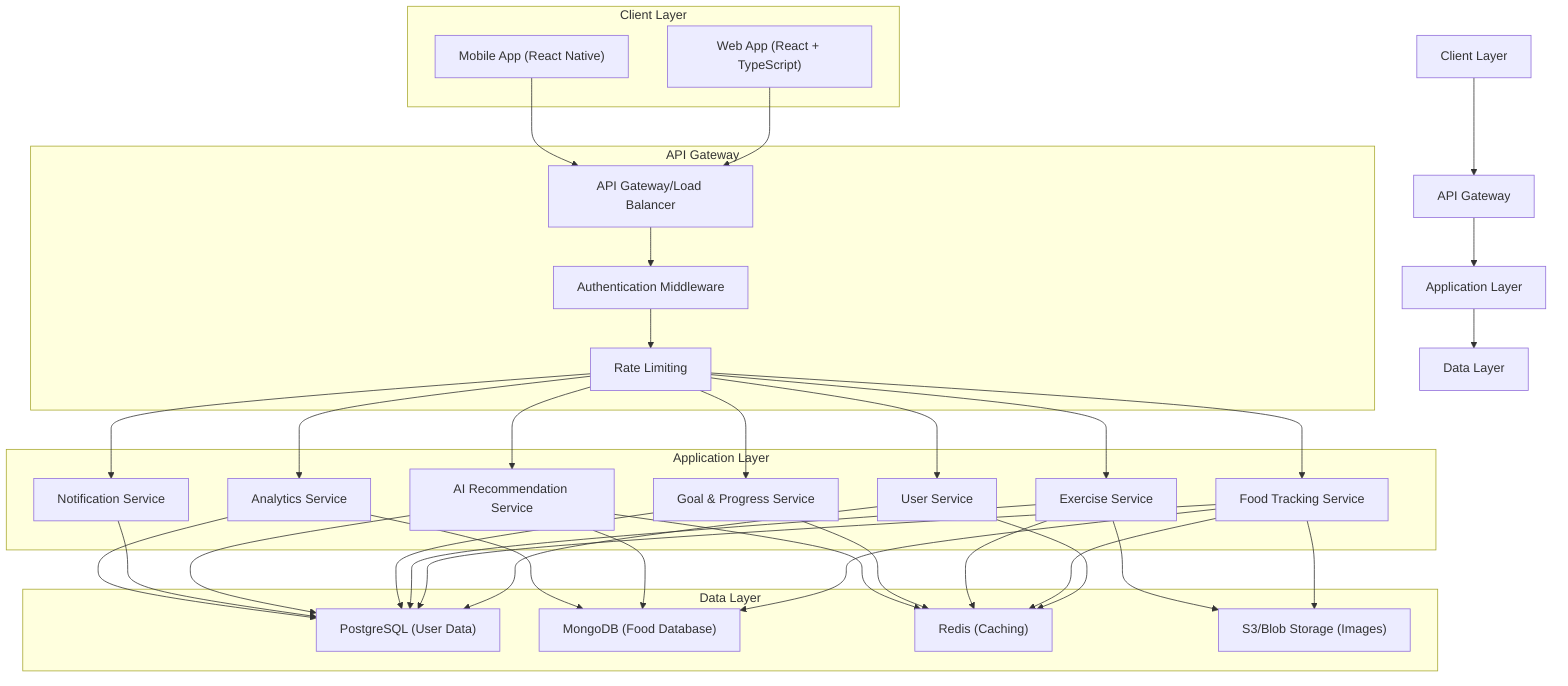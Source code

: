 graph TD;
    A["Client Layer"] --> B["API Gateway"]
    B --> C["Application Layer"]
    C --> D["Data Layer"]
    
    subgraph "Client Layer"
        A1["Web App (React + TypeScript)"]
        A2["Mobile App (React Native)"]
    end
    
    subgraph "API Gateway"
        B1["API Gateway/Load Balancer"]
        B2["Authentication Middleware"]
        B3["Rate Limiting"]
    end
    
    subgraph "Application Layer"
        C1["User Service"]
        C2["Food Tracking Service"]
        C3["Exercise Service"]
        C4["Goal & Progress Service"]
        C5["AI Recommendation Service"]
        C6["Notification Service"]
        C7["Analytics Service"]
    end
    
    subgraph "Data Layer"
        D1["PostgreSQL (User Data)"]
        D2["MongoDB (Food Database)"]
        D3["Redis (Caching)"]
        D4["S3/Blob Storage (Images)"]
    end
    
    A1 --> B1
    A2 --> B1
    B1 --> B2
    B2 --> B3
    B3 --> C1
    B3 --> C2
    B3 --> C3
    B3 --> C4
    B3 --> C5
    B3 --> C6
    B3 --> C7
    
    C1 --> D1
    C2 --> D1
    C2 --> D2
    C3 --> D1
    C4 --> D1
    C5 --> D1
    C5 --> D2
    C6 --> D1
    C7 --> D1
    C7 --> D2
    
    C1 --> D3
    C2 --> D3
    C3 --> D3
    C4 --> D3
    C5 --> D3
    
    C2 --> D4
    C3 --> D4